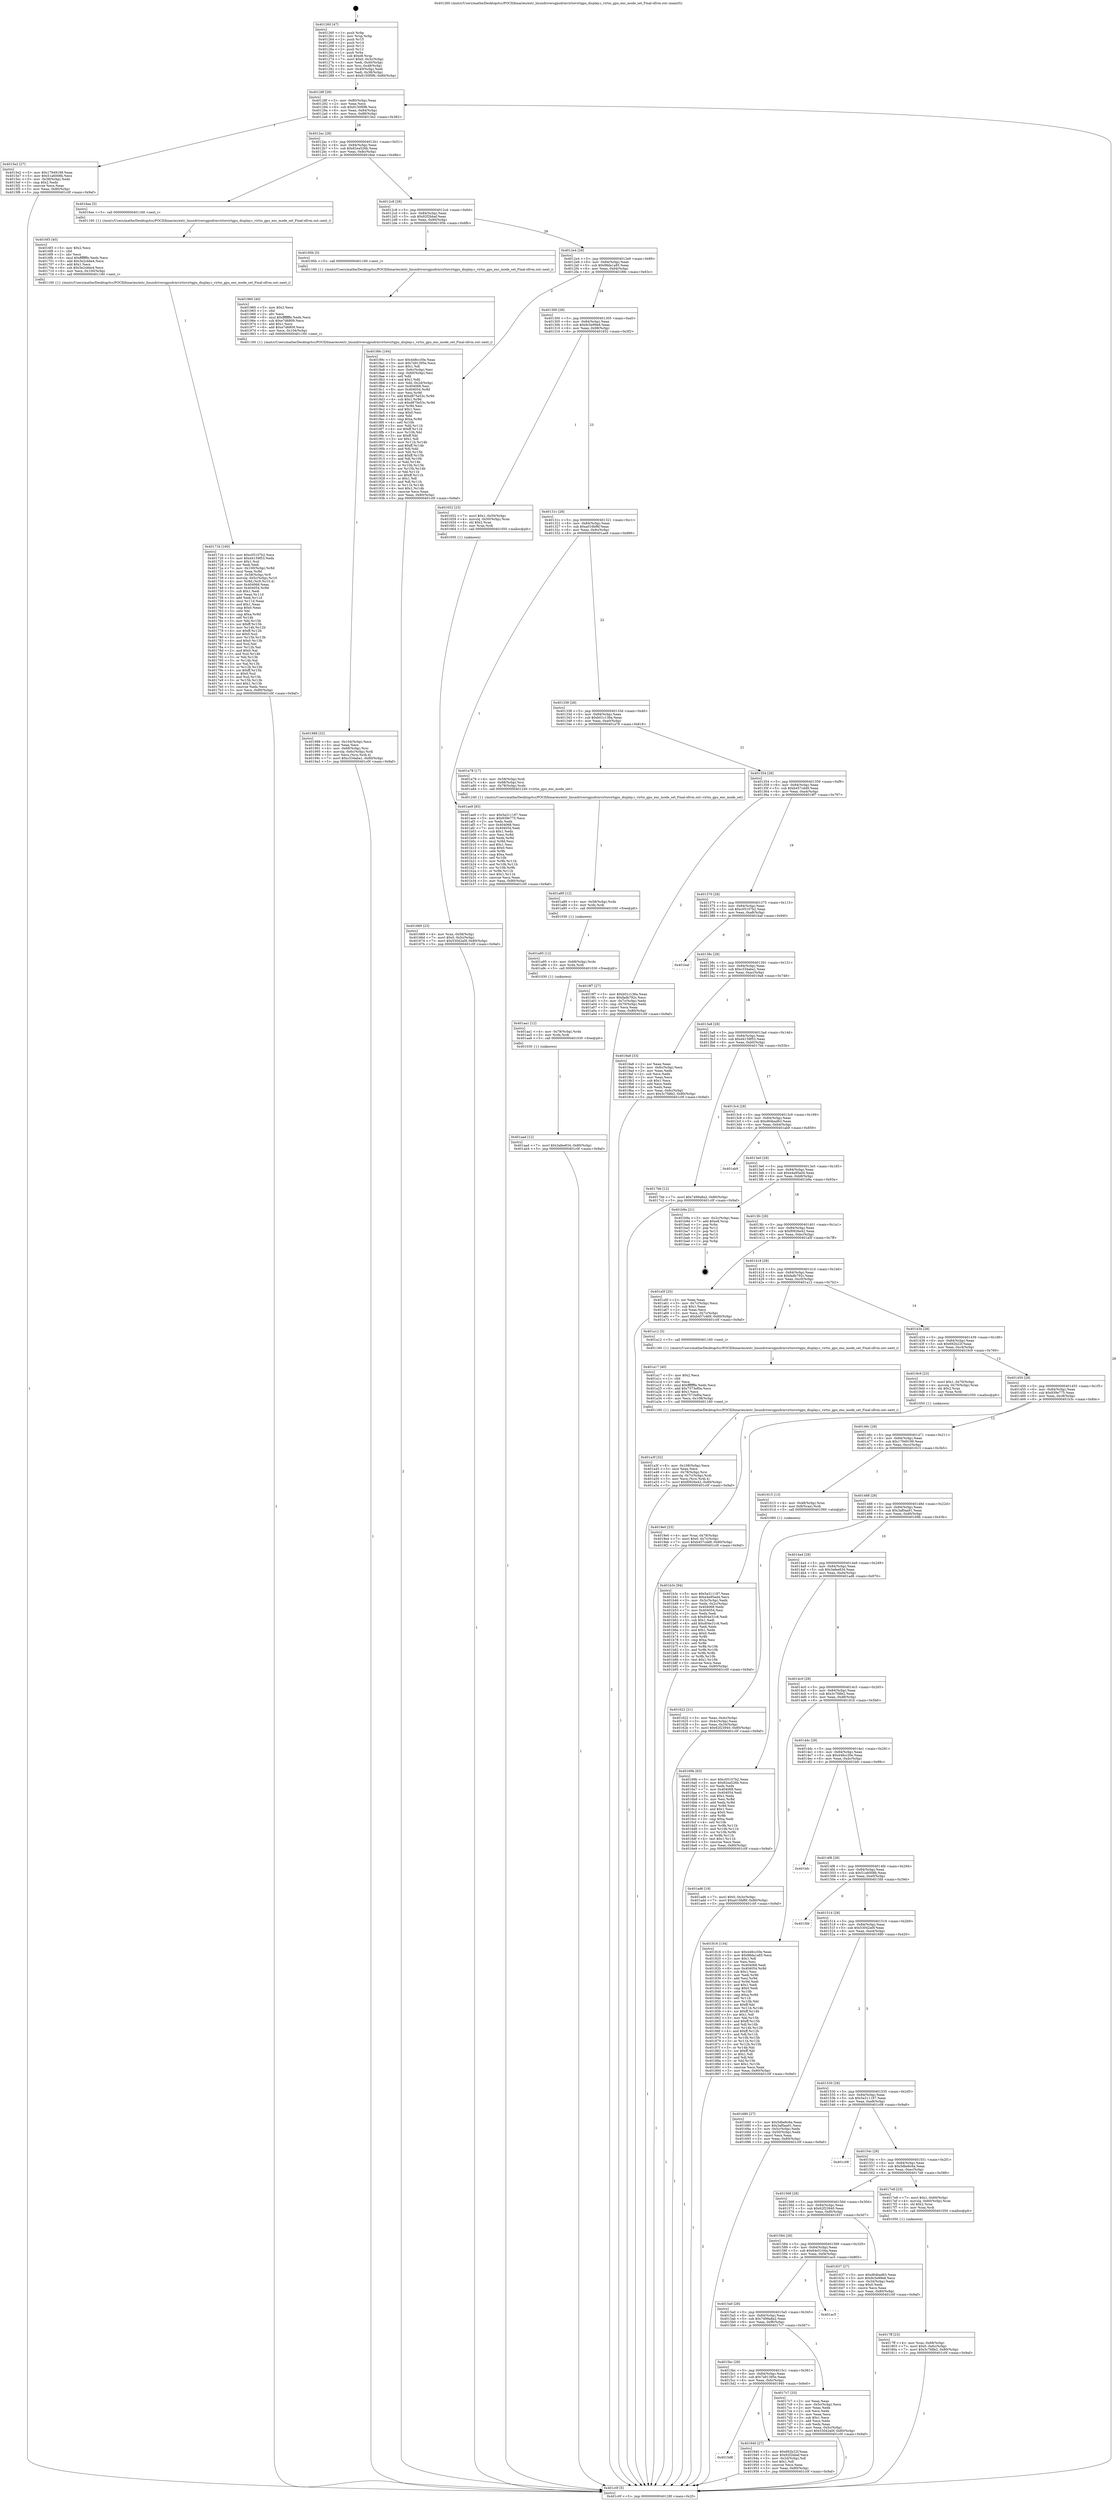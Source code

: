 digraph "0x401260" {
  label = "0x401260 (/mnt/c/Users/mathe/Desktop/tcc/POCII/binaries/extr_linuxdriversgpudrmvirtiovirtgpu_display.c_virtio_gpu_enc_mode_set_Final-ollvm.out::main(0))"
  labelloc = "t"
  node[shape=record]

  Entry [label="",width=0.3,height=0.3,shape=circle,fillcolor=black,style=filled]
  "0x40128f" [label="{
     0x40128f [29]\l
     | [instrs]\l
     &nbsp;&nbsp;0x40128f \<+3\>: mov -0x80(%rbp),%eax\l
     &nbsp;&nbsp;0x401292 \<+2\>: mov %eax,%ecx\l
     &nbsp;&nbsp;0x401294 \<+6\>: sub $0x8150f0f6,%ecx\l
     &nbsp;&nbsp;0x40129a \<+6\>: mov %eax,-0x84(%rbp)\l
     &nbsp;&nbsp;0x4012a0 \<+6\>: mov %ecx,-0x88(%rbp)\l
     &nbsp;&nbsp;0x4012a6 \<+6\>: je 00000000004015e2 \<main+0x382\>\l
  }"]
  "0x4015e2" [label="{
     0x4015e2 [27]\l
     | [instrs]\l
     &nbsp;&nbsp;0x4015e2 \<+5\>: mov $0x17949199,%eax\l
     &nbsp;&nbsp;0x4015e7 \<+5\>: mov $0x51a6008b,%ecx\l
     &nbsp;&nbsp;0x4015ec \<+3\>: mov -0x38(%rbp),%edx\l
     &nbsp;&nbsp;0x4015ef \<+3\>: cmp $0x2,%edx\l
     &nbsp;&nbsp;0x4015f2 \<+3\>: cmovne %ecx,%eax\l
     &nbsp;&nbsp;0x4015f5 \<+3\>: mov %eax,-0x80(%rbp)\l
     &nbsp;&nbsp;0x4015f8 \<+5\>: jmp 0000000000401c0f \<main+0x9af\>\l
  }"]
  "0x4012ac" [label="{
     0x4012ac [28]\l
     | [instrs]\l
     &nbsp;&nbsp;0x4012ac \<+5\>: jmp 00000000004012b1 \<main+0x51\>\l
     &nbsp;&nbsp;0x4012b1 \<+6\>: mov -0x84(%rbp),%eax\l
     &nbsp;&nbsp;0x4012b7 \<+5\>: sub $0x82ea526b,%eax\l
     &nbsp;&nbsp;0x4012bc \<+6\>: mov %eax,-0x8c(%rbp)\l
     &nbsp;&nbsp;0x4012c2 \<+6\>: je 00000000004016ee \<main+0x48e\>\l
  }"]
  "0x401c0f" [label="{
     0x401c0f [5]\l
     | [instrs]\l
     &nbsp;&nbsp;0x401c0f \<+5\>: jmp 000000000040128f \<main+0x2f\>\l
  }"]
  "0x401260" [label="{
     0x401260 [47]\l
     | [instrs]\l
     &nbsp;&nbsp;0x401260 \<+1\>: push %rbp\l
     &nbsp;&nbsp;0x401261 \<+3\>: mov %rsp,%rbp\l
     &nbsp;&nbsp;0x401264 \<+2\>: push %r15\l
     &nbsp;&nbsp;0x401266 \<+2\>: push %r14\l
     &nbsp;&nbsp;0x401268 \<+2\>: push %r13\l
     &nbsp;&nbsp;0x40126a \<+2\>: push %r12\l
     &nbsp;&nbsp;0x40126c \<+1\>: push %rbx\l
     &nbsp;&nbsp;0x40126d \<+7\>: sub $0xe8,%rsp\l
     &nbsp;&nbsp;0x401274 \<+7\>: movl $0x0,-0x3c(%rbp)\l
     &nbsp;&nbsp;0x40127b \<+3\>: mov %edi,-0x40(%rbp)\l
     &nbsp;&nbsp;0x40127e \<+4\>: mov %rsi,-0x48(%rbp)\l
     &nbsp;&nbsp;0x401282 \<+3\>: mov -0x40(%rbp),%edi\l
     &nbsp;&nbsp;0x401285 \<+3\>: mov %edi,-0x38(%rbp)\l
     &nbsp;&nbsp;0x401288 \<+7\>: movl $0x8150f0f6,-0x80(%rbp)\l
  }"]
  Exit [label="",width=0.3,height=0.3,shape=circle,fillcolor=black,style=filled,peripheries=2]
  "0x4016ee" [label="{
     0x4016ee [5]\l
     | [instrs]\l
     &nbsp;&nbsp;0x4016ee \<+5\>: call 0000000000401160 \<next_i\>\l
     | [calls]\l
     &nbsp;&nbsp;0x401160 \{1\} (/mnt/c/Users/mathe/Desktop/tcc/POCII/binaries/extr_linuxdriversgpudrmvirtiovirtgpu_display.c_virtio_gpu_enc_mode_set_Final-ollvm.out::next_i)\l
  }"]
  "0x4012c8" [label="{
     0x4012c8 [28]\l
     | [instrs]\l
     &nbsp;&nbsp;0x4012c8 \<+5\>: jmp 00000000004012cd \<main+0x6d\>\l
     &nbsp;&nbsp;0x4012cd \<+6\>: mov -0x84(%rbp),%eax\l
     &nbsp;&nbsp;0x4012d3 \<+5\>: sub $0x92f2bbaf,%eax\l
     &nbsp;&nbsp;0x4012d8 \<+6\>: mov %eax,-0x90(%rbp)\l
     &nbsp;&nbsp;0x4012de \<+6\>: je 000000000040195b \<main+0x6fb\>\l
  }"]
  "0x401aad" [label="{
     0x401aad [12]\l
     | [instrs]\l
     &nbsp;&nbsp;0x401aad \<+7\>: movl $0x3afee834,-0x80(%rbp)\l
     &nbsp;&nbsp;0x401ab4 \<+5\>: jmp 0000000000401c0f \<main+0x9af\>\l
  }"]
  "0x40195b" [label="{
     0x40195b [5]\l
     | [instrs]\l
     &nbsp;&nbsp;0x40195b \<+5\>: call 0000000000401160 \<next_i\>\l
     | [calls]\l
     &nbsp;&nbsp;0x401160 \{1\} (/mnt/c/Users/mathe/Desktop/tcc/POCII/binaries/extr_linuxdriversgpudrmvirtiovirtgpu_display.c_virtio_gpu_enc_mode_set_Final-ollvm.out::next_i)\l
  }"]
  "0x4012e4" [label="{
     0x4012e4 [28]\l
     | [instrs]\l
     &nbsp;&nbsp;0x4012e4 \<+5\>: jmp 00000000004012e9 \<main+0x89\>\l
     &nbsp;&nbsp;0x4012e9 \<+6\>: mov -0x84(%rbp),%eax\l
     &nbsp;&nbsp;0x4012ef \<+5\>: sub $0x98da1a85,%eax\l
     &nbsp;&nbsp;0x4012f4 \<+6\>: mov %eax,-0x94(%rbp)\l
     &nbsp;&nbsp;0x4012fa \<+6\>: je 000000000040189c \<main+0x63c\>\l
  }"]
  "0x401aa1" [label="{
     0x401aa1 [12]\l
     | [instrs]\l
     &nbsp;&nbsp;0x401aa1 \<+4\>: mov -0x78(%rbp),%rdx\l
     &nbsp;&nbsp;0x401aa5 \<+3\>: mov %rdx,%rdi\l
     &nbsp;&nbsp;0x401aa8 \<+5\>: call 0000000000401030 \<free@plt\>\l
     | [calls]\l
     &nbsp;&nbsp;0x401030 \{1\} (unknown)\l
  }"]
  "0x40189c" [label="{
     0x40189c [164]\l
     | [instrs]\l
     &nbsp;&nbsp;0x40189c \<+5\>: mov $0x448cc30e,%eax\l
     &nbsp;&nbsp;0x4018a1 \<+5\>: mov $0x7a91395e,%ecx\l
     &nbsp;&nbsp;0x4018a6 \<+2\>: mov $0x1,%dl\l
     &nbsp;&nbsp;0x4018a8 \<+3\>: mov -0x6c(%rbp),%esi\l
     &nbsp;&nbsp;0x4018ab \<+3\>: cmp -0x60(%rbp),%esi\l
     &nbsp;&nbsp;0x4018ae \<+4\>: setl %dil\l
     &nbsp;&nbsp;0x4018b2 \<+4\>: and $0x1,%dil\l
     &nbsp;&nbsp;0x4018b6 \<+4\>: mov %dil,-0x2d(%rbp)\l
     &nbsp;&nbsp;0x4018ba \<+7\>: mov 0x404068,%esi\l
     &nbsp;&nbsp;0x4018c1 \<+8\>: mov 0x404054,%r8d\l
     &nbsp;&nbsp;0x4018c9 \<+3\>: mov %esi,%r9d\l
     &nbsp;&nbsp;0x4018cc \<+7\>: add $0xd875e53c,%r9d\l
     &nbsp;&nbsp;0x4018d3 \<+4\>: sub $0x1,%r9d\l
     &nbsp;&nbsp;0x4018d7 \<+7\>: sub $0xd875e53c,%r9d\l
     &nbsp;&nbsp;0x4018de \<+4\>: imul %r9d,%esi\l
     &nbsp;&nbsp;0x4018e2 \<+3\>: and $0x1,%esi\l
     &nbsp;&nbsp;0x4018e5 \<+3\>: cmp $0x0,%esi\l
     &nbsp;&nbsp;0x4018e8 \<+4\>: sete %dil\l
     &nbsp;&nbsp;0x4018ec \<+4\>: cmp $0xa,%r8d\l
     &nbsp;&nbsp;0x4018f0 \<+4\>: setl %r10b\l
     &nbsp;&nbsp;0x4018f4 \<+3\>: mov %dil,%r11b\l
     &nbsp;&nbsp;0x4018f7 \<+4\>: xor $0xff,%r11b\l
     &nbsp;&nbsp;0x4018fb \<+3\>: mov %r10b,%bl\l
     &nbsp;&nbsp;0x4018fe \<+3\>: xor $0xff,%bl\l
     &nbsp;&nbsp;0x401901 \<+3\>: xor $0x1,%dl\l
     &nbsp;&nbsp;0x401904 \<+3\>: mov %r11b,%r14b\l
     &nbsp;&nbsp;0x401907 \<+4\>: and $0xff,%r14b\l
     &nbsp;&nbsp;0x40190b \<+3\>: and %dl,%dil\l
     &nbsp;&nbsp;0x40190e \<+3\>: mov %bl,%r15b\l
     &nbsp;&nbsp;0x401911 \<+4\>: and $0xff,%r15b\l
     &nbsp;&nbsp;0x401915 \<+3\>: and %dl,%r10b\l
     &nbsp;&nbsp;0x401918 \<+3\>: or %dil,%r14b\l
     &nbsp;&nbsp;0x40191b \<+3\>: or %r10b,%r15b\l
     &nbsp;&nbsp;0x40191e \<+3\>: xor %r15b,%r14b\l
     &nbsp;&nbsp;0x401921 \<+3\>: or %bl,%r11b\l
     &nbsp;&nbsp;0x401924 \<+4\>: xor $0xff,%r11b\l
     &nbsp;&nbsp;0x401928 \<+3\>: or $0x1,%dl\l
     &nbsp;&nbsp;0x40192b \<+3\>: and %dl,%r11b\l
     &nbsp;&nbsp;0x40192e \<+3\>: or %r11b,%r14b\l
     &nbsp;&nbsp;0x401931 \<+4\>: test $0x1,%r14b\l
     &nbsp;&nbsp;0x401935 \<+3\>: cmovne %ecx,%eax\l
     &nbsp;&nbsp;0x401938 \<+3\>: mov %eax,-0x80(%rbp)\l
     &nbsp;&nbsp;0x40193b \<+5\>: jmp 0000000000401c0f \<main+0x9af\>\l
  }"]
  "0x401300" [label="{
     0x401300 [28]\l
     | [instrs]\l
     &nbsp;&nbsp;0x401300 \<+5\>: jmp 0000000000401305 \<main+0xa5\>\l
     &nbsp;&nbsp;0x401305 \<+6\>: mov -0x84(%rbp),%eax\l
     &nbsp;&nbsp;0x40130b \<+5\>: sub $0x9c5e99e8,%eax\l
     &nbsp;&nbsp;0x401310 \<+6\>: mov %eax,-0x98(%rbp)\l
     &nbsp;&nbsp;0x401316 \<+6\>: je 0000000000401652 \<main+0x3f2\>\l
  }"]
  "0x401a95" [label="{
     0x401a95 [12]\l
     | [instrs]\l
     &nbsp;&nbsp;0x401a95 \<+4\>: mov -0x68(%rbp),%rdx\l
     &nbsp;&nbsp;0x401a99 \<+3\>: mov %rdx,%rdi\l
     &nbsp;&nbsp;0x401a9c \<+5\>: call 0000000000401030 \<free@plt\>\l
     | [calls]\l
     &nbsp;&nbsp;0x401030 \{1\} (unknown)\l
  }"]
  "0x401652" [label="{
     0x401652 [23]\l
     | [instrs]\l
     &nbsp;&nbsp;0x401652 \<+7\>: movl $0x1,-0x50(%rbp)\l
     &nbsp;&nbsp;0x401659 \<+4\>: movslq -0x50(%rbp),%rax\l
     &nbsp;&nbsp;0x40165d \<+4\>: shl $0x2,%rax\l
     &nbsp;&nbsp;0x401661 \<+3\>: mov %rax,%rdi\l
     &nbsp;&nbsp;0x401664 \<+5\>: call 0000000000401050 \<malloc@plt\>\l
     | [calls]\l
     &nbsp;&nbsp;0x401050 \{1\} (unknown)\l
  }"]
  "0x40131c" [label="{
     0x40131c [28]\l
     | [instrs]\l
     &nbsp;&nbsp;0x40131c \<+5\>: jmp 0000000000401321 \<main+0xc1\>\l
     &nbsp;&nbsp;0x401321 \<+6\>: mov -0x84(%rbp),%eax\l
     &nbsp;&nbsp;0x401327 \<+5\>: sub $0xa016bf6f,%eax\l
     &nbsp;&nbsp;0x40132c \<+6\>: mov %eax,-0x9c(%rbp)\l
     &nbsp;&nbsp;0x401332 \<+6\>: je 0000000000401ae9 \<main+0x889\>\l
  }"]
  "0x401a89" [label="{
     0x401a89 [12]\l
     | [instrs]\l
     &nbsp;&nbsp;0x401a89 \<+4\>: mov -0x58(%rbp),%rdx\l
     &nbsp;&nbsp;0x401a8d \<+3\>: mov %rdx,%rdi\l
     &nbsp;&nbsp;0x401a90 \<+5\>: call 0000000000401030 \<free@plt\>\l
     | [calls]\l
     &nbsp;&nbsp;0x401030 \{1\} (unknown)\l
  }"]
  "0x401ae9" [label="{
     0x401ae9 [83]\l
     | [instrs]\l
     &nbsp;&nbsp;0x401ae9 \<+5\>: mov $0x5a311187,%eax\l
     &nbsp;&nbsp;0x401aee \<+5\>: mov $0x939e775,%ecx\l
     &nbsp;&nbsp;0x401af3 \<+2\>: xor %edx,%edx\l
     &nbsp;&nbsp;0x401af5 \<+7\>: mov 0x404068,%esi\l
     &nbsp;&nbsp;0x401afc \<+7\>: mov 0x404054,%edi\l
     &nbsp;&nbsp;0x401b03 \<+3\>: sub $0x1,%edx\l
     &nbsp;&nbsp;0x401b06 \<+3\>: mov %esi,%r8d\l
     &nbsp;&nbsp;0x401b09 \<+3\>: add %edx,%r8d\l
     &nbsp;&nbsp;0x401b0c \<+4\>: imul %r8d,%esi\l
     &nbsp;&nbsp;0x401b10 \<+3\>: and $0x1,%esi\l
     &nbsp;&nbsp;0x401b13 \<+3\>: cmp $0x0,%esi\l
     &nbsp;&nbsp;0x401b16 \<+4\>: sete %r9b\l
     &nbsp;&nbsp;0x401b1a \<+3\>: cmp $0xa,%edi\l
     &nbsp;&nbsp;0x401b1d \<+4\>: setl %r10b\l
     &nbsp;&nbsp;0x401b21 \<+3\>: mov %r9b,%r11b\l
     &nbsp;&nbsp;0x401b24 \<+3\>: and %r10b,%r11b\l
     &nbsp;&nbsp;0x401b27 \<+3\>: xor %r10b,%r9b\l
     &nbsp;&nbsp;0x401b2a \<+3\>: or %r9b,%r11b\l
     &nbsp;&nbsp;0x401b2d \<+4\>: test $0x1,%r11b\l
     &nbsp;&nbsp;0x401b31 \<+3\>: cmovne %ecx,%eax\l
     &nbsp;&nbsp;0x401b34 \<+3\>: mov %eax,-0x80(%rbp)\l
     &nbsp;&nbsp;0x401b37 \<+5\>: jmp 0000000000401c0f \<main+0x9af\>\l
  }"]
  "0x401338" [label="{
     0x401338 [28]\l
     | [instrs]\l
     &nbsp;&nbsp;0x401338 \<+5\>: jmp 000000000040133d \<main+0xdd\>\l
     &nbsp;&nbsp;0x40133d \<+6\>: mov -0x84(%rbp),%eax\l
     &nbsp;&nbsp;0x401343 \<+5\>: sub $0xb01c136a,%eax\l
     &nbsp;&nbsp;0x401348 \<+6\>: mov %eax,-0xa0(%rbp)\l
     &nbsp;&nbsp;0x40134e \<+6\>: je 0000000000401a78 \<main+0x818\>\l
  }"]
  "0x401a3f" [label="{
     0x401a3f [32]\l
     | [instrs]\l
     &nbsp;&nbsp;0x401a3f \<+6\>: mov -0x108(%rbp),%ecx\l
     &nbsp;&nbsp;0x401a45 \<+3\>: imul %eax,%ecx\l
     &nbsp;&nbsp;0x401a48 \<+4\>: mov -0x78(%rbp),%rsi\l
     &nbsp;&nbsp;0x401a4c \<+4\>: movslq -0x7c(%rbp),%rdi\l
     &nbsp;&nbsp;0x401a50 \<+3\>: mov %ecx,(%rsi,%rdi,4)\l
     &nbsp;&nbsp;0x401a53 \<+7\>: movl $0xf0926e42,-0x80(%rbp)\l
     &nbsp;&nbsp;0x401a5a \<+5\>: jmp 0000000000401c0f \<main+0x9af\>\l
  }"]
  "0x401a78" [label="{
     0x401a78 [17]\l
     | [instrs]\l
     &nbsp;&nbsp;0x401a78 \<+4\>: mov -0x58(%rbp),%rdi\l
     &nbsp;&nbsp;0x401a7c \<+4\>: mov -0x68(%rbp),%rsi\l
     &nbsp;&nbsp;0x401a80 \<+4\>: mov -0x78(%rbp),%rdx\l
     &nbsp;&nbsp;0x401a84 \<+5\>: call 0000000000401240 \<virtio_gpu_enc_mode_set\>\l
     | [calls]\l
     &nbsp;&nbsp;0x401240 \{1\} (/mnt/c/Users/mathe/Desktop/tcc/POCII/binaries/extr_linuxdriversgpudrmvirtiovirtgpu_display.c_virtio_gpu_enc_mode_set_Final-ollvm.out::virtio_gpu_enc_mode_set)\l
  }"]
  "0x401354" [label="{
     0x401354 [28]\l
     | [instrs]\l
     &nbsp;&nbsp;0x401354 \<+5\>: jmp 0000000000401359 \<main+0xf9\>\l
     &nbsp;&nbsp;0x401359 \<+6\>: mov -0x84(%rbp),%eax\l
     &nbsp;&nbsp;0x40135f \<+5\>: sub $0xb457cdd9,%eax\l
     &nbsp;&nbsp;0x401364 \<+6\>: mov %eax,-0xa4(%rbp)\l
     &nbsp;&nbsp;0x40136a \<+6\>: je 00000000004019f7 \<main+0x797\>\l
  }"]
  "0x401a17" [label="{
     0x401a17 [40]\l
     | [instrs]\l
     &nbsp;&nbsp;0x401a17 \<+5\>: mov $0x2,%ecx\l
     &nbsp;&nbsp;0x401a1c \<+1\>: cltd\l
     &nbsp;&nbsp;0x401a1d \<+2\>: idiv %ecx\l
     &nbsp;&nbsp;0x401a1f \<+6\>: imul $0xfffffffe,%edx,%ecx\l
     &nbsp;&nbsp;0x401a25 \<+6\>: add $0x7573ef0a,%ecx\l
     &nbsp;&nbsp;0x401a2b \<+3\>: add $0x1,%ecx\l
     &nbsp;&nbsp;0x401a2e \<+6\>: sub $0x7573ef0a,%ecx\l
     &nbsp;&nbsp;0x401a34 \<+6\>: mov %ecx,-0x108(%rbp)\l
     &nbsp;&nbsp;0x401a3a \<+5\>: call 0000000000401160 \<next_i\>\l
     | [calls]\l
     &nbsp;&nbsp;0x401160 \{1\} (/mnt/c/Users/mathe/Desktop/tcc/POCII/binaries/extr_linuxdriversgpudrmvirtiovirtgpu_display.c_virtio_gpu_enc_mode_set_Final-ollvm.out::next_i)\l
  }"]
  "0x4019f7" [label="{
     0x4019f7 [27]\l
     | [instrs]\l
     &nbsp;&nbsp;0x4019f7 \<+5\>: mov $0xb01c136a,%eax\l
     &nbsp;&nbsp;0x4019fc \<+5\>: mov $0xfadb792c,%ecx\l
     &nbsp;&nbsp;0x401a01 \<+3\>: mov -0x7c(%rbp),%edx\l
     &nbsp;&nbsp;0x401a04 \<+3\>: cmp -0x70(%rbp),%edx\l
     &nbsp;&nbsp;0x401a07 \<+3\>: cmovl %ecx,%eax\l
     &nbsp;&nbsp;0x401a0a \<+3\>: mov %eax,-0x80(%rbp)\l
     &nbsp;&nbsp;0x401a0d \<+5\>: jmp 0000000000401c0f \<main+0x9af\>\l
  }"]
  "0x401370" [label="{
     0x401370 [28]\l
     | [instrs]\l
     &nbsp;&nbsp;0x401370 \<+5\>: jmp 0000000000401375 \<main+0x115\>\l
     &nbsp;&nbsp;0x401375 \<+6\>: mov -0x84(%rbp),%eax\l
     &nbsp;&nbsp;0x40137b \<+5\>: sub $0xc05107b2,%eax\l
     &nbsp;&nbsp;0x401380 \<+6\>: mov %eax,-0xa8(%rbp)\l
     &nbsp;&nbsp;0x401386 \<+6\>: je 0000000000401baf \<main+0x94f\>\l
  }"]
  "0x4019e0" [label="{
     0x4019e0 [23]\l
     | [instrs]\l
     &nbsp;&nbsp;0x4019e0 \<+4\>: mov %rax,-0x78(%rbp)\l
     &nbsp;&nbsp;0x4019e4 \<+7\>: movl $0x0,-0x7c(%rbp)\l
     &nbsp;&nbsp;0x4019eb \<+7\>: movl $0xb457cdd9,-0x80(%rbp)\l
     &nbsp;&nbsp;0x4019f2 \<+5\>: jmp 0000000000401c0f \<main+0x9af\>\l
  }"]
  "0x401baf" [label="{
     0x401baf\l
  }", style=dashed]
  "0x40138c" [label="{
     0x40138c [28]\l
     | [instrs]\l
     &nbsp;&nbsp;0x40138c \<+5\>: jmp 0000000000401391 \<main+0x131\>\l
     &nbsp;&nbsp;0x401391 \<+6\>: mov -0x84(%rbp),%eax\l
     &nbsp;&nbsp;0x401397 \<+5\>: sub $0xc334aba1,%eax\l
     &nbsp;&nbsp;0x40139c \<+6\>: mov %eax,-0xac(%rbp)\l
     &nbsp;&nbsp;0x4013a2 \<+6\>: je 00000000004019a8 \<main+0x748\>\l
  }"]
  "0x401988" [label="{
     0x401988 [32]\l
     | [instrs]\l
     &nbsp;&nbsp;0x401988 \<+6\>: mov -0x104(%rbp),%ecx\l
     &nbsp;&nbsp;0x40198e \<+3\>: imul %eax,%ecx\l
     &nbsp;&nbsp;0x401991 \<+4\>: mov -0x68(%rbp),%rsi\l
     &nbsp;&nbsp;0x401995 \<+4\>: movslq -0x6c(%rbp),%rdi\l
     &nbsp;&nbsp;0x401999 \<+3\>: mov %ecx,(%rsi,%rdi,4)\l
     &nbsp;&nbsp;0x40199c \<+7\>: movl $0xc334aba1,-0x80(%rbp)\l
     &nbsp;&nbsp;0x4019a3 \<+5\>: jmp 0000000000401c0f \<main+0x9af\>\l
  }"]
  "0x4019a8" [label="{
     0x4019a8 [33]\l
     | [instrs]\l
     &nbsp;&nbsp;0x4019a8 \<+2\>: xor %eax,%eax\l
     &nbsp;&nbsp;0x4019aa \<+3\>: mov -0x6c(%rbp),%ecx\l
     &nbsp;&nbsp;0x4019ad \<+2\>: mov %eax,%edx\l
     &nbsp;&nbsp;0x4019af \<+2\>: sub %ecx,%edx\l
     &nbsp;&nbsp;0x4019b1 \<+2\>: mov %eax,%ecx\l
     &nbsp;&nbsp;0x4019b3 \<+3\>: sub $0x1,%ecx\l
     &nbsp;&nbsp;0x4019b6 \<+2\>: add %ecx,%edx\l
     &nbsp;&nbsp;0x4019b8 \<+2\>: sub %edx,%eax\l
     &nbsp;&nbsp;0x4019ba \<+3\>: mov %eax,-0x6c(%rbp)\l
     &nbsp;&nbsp;0x4019bd \<+7\>: movl $0x3c7fdfe2,-0x80(%rbp)\l
     &nbsp;&nbsp;0x4019c4 \<+5\>: jmp 0000000000401c0f \<main+0x9af\>\l
  }"]
  "0x4013a8" [label="{
     0x4013a8 [28]\l
     | [instrs]\l
     &nbsp;&nbsp;0x4013a8 \<+5\>: jmp 00000000004013ad \<main+0x14d\>\l
     &nbsp;&nbsp;0x4013ad \<+6\>: mov -0x84(%rbp),%eax\l
     &nbsp;&nbsp;0x4013b3 \<+5\>: sub $0xd4159f53,%eax\l
     &nbsp;&nbsp;0x4013b8 \<+6\>: mov %eax,-0xb0(%rbp)\l
     &nbsp;&nbsp;0x4013be \<+6\>: je 00000000004017bb \<main+0x55b\>\l
  }"]
  "0x401960" [label="{
     0x401960 [40]\l
     | [instrs]\l
     &nbsp;&nbsp;0x401960 \<+5\>: mov $0x2,%ecx\l
     &nbsp;&nbsp;0x401965 \<+1\>: cltd\l
     &nbsp;&nbsp;0x401966 \<+2\>: idiv %ecx\l
     &nbsp;&nbsp;0x401968 \<+6\>: imul $0xfffffffe,%edx,%ecx\l
     &nbsp;&nbsp;0x40196e \<+6\>: sub $0xe7d6809,%ecx\l
     &nbsp;&nbsp;0x401974 \<+3\>: add $0x1,%ecx\l
     &nbsp;&nbsp;0x401977 \<+6\>: add $0xe7d6809,%ecx\l
     &nbsp;&nbsp;0x40197d \<+6\>: mov %ecx,-0x104(%rbp)\l
     &nbsp;&nbsp;0x401983 \<+5\>: call 0000000000401160 \<next_i\>\l
     | [calls]\l
     &nbsp;&nbsp;0x401160 \{1\} (/mnt/c/Users/mathe/Desktop/tcc/POCII/binaries/extr_linuxdriversgpudrmvirtiovirtgpu_display.c_virtio_gpu_enc_mode_set_Final-ollvm.out::next_i)\l
  }"]
  "0x4017bb" [label="{
     0x4017bb [12]\l
     | [instrs]\l
     &nbsp;&nbsp;0x4017bb \<+7\>: movl $0x7499a8a2,-0x80(%rbp)\l
     &nbsp;&nbsp;0x4017c2 \<+5\>: jmp 0000000000401c0f \<main+0x9af\>\l
  }"]
  "0x4013c4" [label="{
     0x4013c4 [28]\l
     | [instrs]\l
     &nbsp;&nbsp;0x4013c4 \<+5\>: jmp 00000000004013c9 \<main+0x169\>\l
     &nbsp;&nbsp;0x4013c9 \<+6\>: mov -0x84(%rbp),%eax\l
     &nbsp;&nbsp;0x4013cf \<+5\>: sub $0xd64bad63,%eax\l
     &nbsp;&nbsp;0x4013d4 \<+6\>: mov %eax,-0xb4(%rbp)\l
     &nbsp;&nbsp;0x4013da \<+6\>: je 0000000000401ab9 \<main+0x859\>\l
  }"]
  "0x4015d8" [label="{
     0x4015d8\l
  }", style=dashed]
  "0x401ab9" [label="{
     0x401ab9\l
  }", style=dashed]
  "0x4013e0" [label="{
     0x4013e0 [28]\l
     | [instrs]\l
     &nbsp;&nbsp;0x4013e0 \<+5\>: jmp 00000000004013e5 \<main+0x185\>\l
     &nbsp;&nbsp;0x4013e5 \<+6\>: mov -0x84(%rbp),%eax\l
     &nbsp;&nbsp;0x4013eb \<+5\>: sub $0xe4a95ad4,%eax\l
     &nbsp;&nbsp;0x4013f0 \<+6\>: mov %eax,-0xb8(%rbp)\l
     &nbsp;&nbsp;0x4013f6 \<+6\>: je 0000000000401b9a \<main+0x93a\>\l
  }"]
  "0x401940" [label="{
     0x401940 [27]\l
     | [instrs]\l
     &nbsp;&nbsp;0x401940 \<+5\>: mov $0x692b22f,%eax\l
     &nbsp;&nbsp;0x401945 \<+5\>: mov $0x92f2bbaf,%ecx\l
     &nbsp;&nbsp;0x40194a \<+3\>: mov -0x2d(%rbp),%dl\l
     &nbsp;&nbsp;0x40194d \<+3\>: test $0x1,%dl\l
     &nbsp;&nbsp;0x401950 \<+3\>: cmovne %ecx,%eax\l
     &nbsp;&nbsp;0x401953 \<+3\>: mov %eax,-0x80(%rbp)\l
     &nbsp;&nbsp;0x401956 \<+5\>: jmp 0000000000401c0f \<main+0x9af\>\l
  }"]
  "0x401b9a" [label="{
     0x401b9a [21]\l
     | [instrs]\l
     &nbsp;&nbsp;0x401b9a \<+3\>: mov -0x2c(%rbp),%eax\l
     &nbsp;&nbsp;0x401b9d \<+7\>: add $0xe8,%rsp\l
     &nbsp;&nbsp;0x401ba4 \<+1\>: pop %rbx\l
     &nbsp;&nbsp;0x401ba5 \<+2\>: pop %r12\l
     &nbsp;&nbsp;0x401ba7 \<+2\>: pop %r13\l
     &nbsp;&nbsp;0x401ba9 \<+2\>: pop %r14\l
     &nbsp;&nbsp;0x401bab \<+2\>: pop %r15\l
     &nbsp;&nbsp;0x401bad \<+1\>: pop %rbp\l
     &nbsp;&nbsp;0x401bae \<+1\>: ret\l
  }"]
  "0x4013fc" [label="{
     0x4013fc [28]\l
     | [instrs]\l
     &nbsp;&nbsp;0x4013fc \<+5\>: jmp 0000000000401401 \<main+0x1a1\>\l
     &nbsp;&nbsp;0x401401 \<+6\>: mov -0x84(%rbp),%eax\l
     &nbsp;&nbsp;0x401407 \<+5\>: sub $0xf0926e42,%eax\l
     &nbsp;&nbsp;0x40140c \<+6\>: mov %eax,-0xbc(%rbp)\l
     &nbsp;&nbsp;0x401412 \<+6\>: je 0000000000401a5f \<main+0x7ff\>\l
  }"]
  "0x4017ff" [label="{
     0x4017ff [23]\l
     | [instrs]\l
     &nbsp;&nbsp;0x4017ff \<+4\>: mov %rax,-0x68(%rbp)\l
     &nbsp;&nbsp;0x401803 \<+7\>: movl $0x0,-0x6c(%rbp)\l
     &nbsp;&nbsp;0x40180a \<+7\>: movl $0x3c7fdfe2,-0x80(%rbp)\l
     &nbsp;&nbsp;0x401811 \<+5\>: jmp 0000000000401c0f \<main+0x9af\>\l
  }"]
  "0x401a5f" [label="{
     0x401a5f [25]\l
     | [instrs]\l
     &nbsp;&nbsp;0x401a5f \<+2\>: xor %eax,%eax\l
     &nbsp;&nbsp;0x401a61 \<+3\>: mov -0x7c(%rbp),%ecx\l
     &nbsp;&nbsp;0x401a64 \<+3\>: sub $0x1,%eax\l
     &nbsp;&nbsp;0x401a67 \<+2\>: sub %eax,%ecx\l
     &nbsp;&nbsp;0x401a69 \<+3\>: mov %ecx,-0x7c(%rbp)\l
     &nbsp;&nbsp;0x401a6c \<+7\>: movl $0xb457cdd9,-0x80(%rbp)\l
     &nbsp;&nbsp;0x401a73 \<+5\>: jmp 0000000000401c0f \<main+0x9af\>\l
  }"]
  "0x401418" [label="{
     0x401418 [28]\l
     | [instrs]\l
     &nbsp;&nbsp;0x401418 \<+5\>: jmp 000000000040141d \<main+0x1bd\>\l
     &nbsp;&nbsp;0x40141d \<+6\>: mov -0x84(%rbp),%eax\l
     &nbsp;&nbsp;0x401423 \<+5\>: sub $0xfadb792c,%eax\l
     &nbsp;&nbsp;0x401428 \<+6\>: mov %eax,-0xc0(%rbp)\l
     &nbsp;&nbsp;0x40142e \<+6\>: je 0000000000401a12 \<main+0x7b2\>\l
  }"]
  "0x4015bc" [label="{
     0x4015bc [28]\l
     | [instrs]\l
     &nbsp;&nbsp;0x4015bc \<+5\>: jmp 00000000004015c1 \<main+0x361\>\l
     &nbsp;&nbsp;0x4015c1 \<+6\>: mov -0x84(%rbp),%eax\l
     &nbsp;&nbsp;0x4015c7 \<+5\>: sub $0x7a91395e,%eax\l
     &nbsp;&nbsp;0x4015cc \<+6\>: mov %eax,-0xfc(%rbp)\l
     &nbsp;&nbsp;0x4015d2 \<+6\>: je 0000000000401940 \<main+0x6e0\>\l
  }"]
  "0x401a12" [label="{
     0x401a12 [5]\l
     | [instrs]\l
     &nbsp;&nbsp;0x401a12 \<+5\>: call 0000000000401160 \<next_i\>\l
     | [calls]\l
     &nbsp;&nbsp;0x401160 \{1\} (/mnt/c/Users/mathe/Desktop/tcc/POCII/binaries/extr_linuxdriversgpudrmvirtiovirtgpu_display.c_virtio_gpu_enc_mode_set_Final-ollvm.out::next_i)\l
  }"]
  "0x401434" [label="{
     0x401434 [28]\l
     | [instrs]\l
     &nbsp;&nbsp;0x401434 \<+5\>: jmp 0000000000401439 \<main+0x1d9\>\l
     &nbsp;&nbsp;0x401439 \<+6\>: mov -0x84(%rbp),%eax\l
     &nbsp;&nbsp;0x40143f \<+5\>: sub $0x692b22f,%eax\l
     &nbsp;&nbsp;0x401444 \<+6\>: mov %eax,-0xc4(%rbp)\l
     &nbsp;&nbsp;0x40144a \<+6\>: je 00000000004019c9 \<main+0x769\>\l
  }"]
  "0x4017c7" [label="{
     0x4017c7 [33]\l
     | [instrs]\l
     &nbsp;&nbsp;0x4017c7 \<+2\>: xor %eax,%eax\l
     &nbsp;&nbsp;0x4017c9 \<+3\>: mov -0x5c(%rbp),%ecx\l
     &nbsp;&nbsp;0x4017cc \<+2\>: mov %eax,%edx\l
     &nbsp;&nbsp;0x4017ce \<+2\>: sub %ecx,%edx\l
     &nbsp;&nbsp;0x4017d0 \<+2\>: mov %eax,%ecx\l
     &nbsp;&nbsp;0x4017d2 \<+3\>: sub $0x1,%ecx\l
     &nbsp;&nbsp;0x4017d5 \<+2\>: add %ecx,%edx\l
     &nbsp;&nbsp;0x4017d7 \<+2\>: sub %edx,%eax\l
     &nbsp;&nbsp;0x4017d9 \<+3\>: mov %eax,-0x5c(%rbp)\l
     &nbsp;&nbsp;0x4017dc \<+7\>: movl $0x53042a0f,-0x80(%rbp)\l
     &nbsp;&nbsp;0x4017e3 \<+5\>: jmp 0000000000401c0f \<main+0x9af\>\l
  }"]
  "0x4019c9" [label="{
     0x4019c9 [23]\l
     | [instrs]\l
     &nbsp;&nbsp;0x4019c9 \<+7\>: movl $0x1,-0x70(%rbp)\l
     &nbsp;&nbsp;0x4019d0 \<+4\>: movslq -0x70(%rbp),%rax\l
     &nbsp;&nbsp;0x4019d4 \<+4\>: shl $0x2,%rax\l
     &nbsp;&nbsp;0x4019d8 \<+3\>: mov %rax,%rdi\l
     &nbsp;&nbsp;0x4019db \<+5\>: call 0000000000401050 \<malloc@plt\>\l
     | [calls]\l
     &nbsp;&nbsp;0x401050 \{1\} (unknown)\l
  }"]
  "0x401450" [label="{
     0x401450 [28]\l
     | [instrs]\l
     &nbsp;&nbsp;0x401450 \<+5\>: jmp 0000000000401455 \<main+0x1f5\>\l
     &nbsp;&nbsp;0x401455 \<+6\>: mov -0x84(%rbp),%eax\l
     &nbsp;&nbsp;0x40145b \<+5\>: sub $0x939e775,%eax\l
     &nbsp;&nbsp;0x401460 \<+6\>: mov %eax,-0xc8(%rbp)\l
     &nbsp;&nbsp;0x401466 \<+6\>: je 0000000000401b3c \<main+0x8dc\>\l
  }"]
  "0x4015a0" [label="{
     0x4015a0 [28]\l
     | [instrs]\l
     &nbsp;&nbsp;0x4015a0 \<+5\>: jmp 00000000004015a5 \<main+0x345\>\l
     &nbsp;&nbsp;0x4015a5 \<+6\>: mov -0x84(%rbp),%eax\l
     &nbsp;&nbsp;0x4015ab \<+5\>: sub $0x7499a8a2,%eax\l
     &nbsp;&nbsp;0x4015b0 \<+6\>: mov %eax,-0xf8(%rbp)\l
     &nbsp;&nbsp;0x4015b6 \<+6\>: je 00000000004017c7 \<main+0x567\>\l
  }"]
  "0x401b3c" [label="{
     0x401b3c [94]\l
     | [instrs]\l
     &nbsp;&nbsp;0x401b3c \<+5\>: mov $0x5a311187,%eax\l
     &nbsp;&nbsp;0x401b41 \<+5\>: mov $0xe4a95ad4,%ecx\l
     &nbsp;&nbsp;0x401b46 \<+3\>: mov -0x3c(%rbp),%edx\l
     &nbsp;&nbsp;0x401b49 \<+3\>: mov %edx,-0x2c(%rbp)\l
     &nbsp;&nbsp;0x401b4c \<+7\>: mov 0x404068,%edx\l
     &nbsp;&nbsp;0x401b53 \<+7\>: mov 0x404054,%esi\l
     &nbsp;&nbsp;0x401b5a \<+2\>: mov %edx,%edi\l
     &nbsp;&nbsp;0x401b5c \<+6\>: sub $0xd04e31c6,%edi\l
     &nbsp;&nbsp;0x401b62 \<+3\>: sub $0x1,%edi\l
     &nbsp;&nbsp;0x401b65 \<+6\>: add $0xd04e31c6,%edi\l
     &nbsp;&nbsp;0x401b6b \<+3\>: imul %edi,%edx\l
     &nbsp;&nbsp;0x401b6e \<+3\>: and $0x1,%edx\l
     &nbsp;&nbsp;0x401b71 \<+3\>: cmp $0x0,%edx\l
     &nbsp;&nbsp;0x401b74 \<+4\>: sete %r8b\l
     &nbsp;&nbsp;0x401b78 \<+3\>: cmp $0xa,%esi\l
     &nbsp;&nbsp;0x401b7b \<+4\>: setl %r9b\l
     &nbsp;&nbsp;0x401b7f \<+3\>: mov %r8b,%r10b\l
     &nbsp;&nbsp;0x401b82 \<+3\>: and %r9b,%r10b\l
     &nbsp;&nbsp;0x401b85 \<+3\>: xor %r9b,%r8b\l
     &nbsp;&nbsp;0x401b88 \<+3\>: or %r8b,%r10b\l
     &nbsp;&nbsp;0x401b8b \<+4\>: test $0x1,%r10b\l
     &nbsp;&nbsp;0x401b8f \<+3\>: cmovne %ecx,%eax\l
     &nbsp;&nbsp;0x401b92 \<+3\>: mov %eax,-0x80(%rbp)\l
     &nbsp;&nbsp;0x401b95 \<+5\>: jmp 0000000000401c0f \<main+0x9af\>\l
  }"]
  "0x40146c" [label="{
     0x40146c [28]\l
     | [instrs]\l
     &nbsp;&nbsp;0x40146c \<+5\>: jmp 0000000000401471 \<main+0x211\>\l
     &nbsp;&nbsp;0x401471 \<+6\>: mov -0x84(%rbp),%eax\l
     &nbsp;&nbsp;0x401477 \<+5\>: sub $0x17949199,%eax\l
     &nbsp;&nbsp;0x40147c \<+6\>: mov %eax,-0xcc(%rbp)\l
     &nbsp;&nbsp;0x401482 \<+6\>: je 0000000000401615 \<main+0x3b5\>\l
  }"]
  "0x401ac5" [label="{
     0x401ac5\l
  }", style=dashed]
  "0x401615" [label="{
     0x401615 [13]\l
     | [instrs]\l
     &nbsp;&nbsp;0x401615 \<+4\>: mov -0x48(%rbp),%rax\l
     &nbsp;&nbsp;0x401619 \<+4\>: mov 0x8(%rax),%rdi\l
     &nbsp;&nbsp;0x40161d \<+5\>: call 0000000000401060 \<atoi@plt\>\l
     | [calls]\l
     &nbsp;&nbsp;0x401060 \{1\} (unknown)\l
  }"]
  "0x401488" [label="{
     0x401488 [28]\l
     | [instrs]\l
     &nbsp;&nbsp;0x401488 \<+5\>: jmp 000000000040148d \<main+0x22d\>\l
     &nbsp;&nbsp;0x40148d \<+6\>: mov -0x84(%rbp),%eax\l
     &nbsp;&nbsp;0x401493 \<+5\>: sub $0x3af0aa91,%eax\l
     &nbsp;&nbsp;0x401498 \<+6\>: mov %eax,-0xd0(%rbp)\l
     &nbsp;&nbsp;0x40149e \<+6\>: je 000000000040169b \<main+0x43b\>\l
  }"]
  "0x401622" [label="{
     0x401622 [21]\l
     | [instrs]\l
     &nbsp;&nbsp;0x401622 \<+3\>: mov %eax,-0x4c(%rbp)\l
     &nbsp;&nbsp;0x401625 \<+3\>: mov -0x4c(%rbp),%eax\l
     &nbsp;&nbsp;0x401628 \<+3\>: mov %eax,-0x34(%rbp)\l
     &nbsp;&nbsp;0x40162b \<+7\>: movl $0x62f23940,-0x80(%rbp)\l
     &nbsp;&nbsp;0x401632 \<+5\>: jmp 0000000000401c0f \<main+0x9af\>\l
  }"]
  "0x40171b" [label="{
     0x40171b [160]\l
     | [instrs]\l
     &nbsp;&nbsp;0x40171b \<+5\>: mov $0xc05107b2,%ecx\l
     &nbsp;&nbsp;0x401720 \<+5\>: mov $0xd4159f53,%edx\l
     &nbsp;&nbsp;0x401725 \<+3\>: mov $0x1,%sil\l
     &nbsp;&nbsp;0x401728 \<+2\>: xor %edi,%edi\l
     &nbsp;&nbsp;0x40172a \<+7\>: mov -0x100(%rbp),%r8d\l
     &nbsp;&nbsp;0x401731 \<+4\>: imul %eax,%r8d\l
     &nbsp;&nbsp;0x401735 \<+4\>: mov -0x58(%rbp),%r9\l
     &nbsp;&nbsp;0x401739 \<+4\>: movslq -0x5c(%rbp),%r10\l
     &nbsp;&nbsp;0x40173d \<+4\>: mov %r8d,(%r9,%r10,4)\l
     &nbsp;&nbsp;0x401741 \<+7\>: mov 0x404068,%eax\l
     &nbsp;&nbsp;0x401748 \<+8\>: mov 0x404054,%r8d\l
     &nbsp;&nbsp;0x401750 \<+3\>: sub $0x1,%edi\l
     &nbsp;&nbsp;0x401753 \<+3\>: mov %eax,%r11d\l
     &nbsp;&nbsp;0x401756 \<+3\>: add %edi,%r11d\l
     &nbsp;&nbsp;0x401759 \<+4\>: imul %r11d,%eax\l
     &nbsp;&nbsp;0x40175d \<+3\>: and $0x1,%eax\l
     &nbsp;&nbsp;0x401760 \<+3\>: cmp $0x0,%eax\l
     &nbsp;&nbsp;0x401763 \<+3\>: sete %bl\l
     &nbsp;&nbsp;0x401766 \<+4\>: cmp $0xa,%r8d\l
     &nbsp;&nbsp;0x40176a \<+4\>: setl %r14b\l
     &nbsp;&nbsp;0x40176e \<+3\>: mov %bl,%r15b\l
     &nbsp;&nbsp;0x401771 \<+4\>: xor $0xff,%r15b\l
     &nbsp;&nbsp;0x401775 \<+3\>: mov %r14b,%r12b\l
     &nbsp;&nbsp;0x401778 \<+4\>: xor $0xff,%r12b\l
     &nbsp;&nbsp;0x40177c \<+4\>: xor $0x0,%sil\l
     &nbsp;&nbsp;0x401780 \<+3\>: mov %r15b,%r13b\l
     &nbsp;&nbsp;0x401783 \<+4\>: and $0x0,%r13b\l
     &nbsp;&nbsp;0x401787 \<+3\>: and %sil,%bl\l
     &nbsp;&nbsp;0x40178a \<+3\>: mov %r12b,%al\l
     &nbsp;&nbsp;0x40178d \<+2\>: and $0x0,%al\l
     &nbsp;&nbsp;0x40178f \<+3\>: and %sil,%r14b\l
     &nbsp;&nbsp;0x401792 \<+3\>: or %bl,%r13b\l
     &nbsp;&nbsp;0x401795 \<+3\>: or %r14b,%al\l
     &nbsp;&nbsp;0x401798 \<+3\>: xor %al,%r13b\l
     &nbsp;&nbsp;0x40179b \<+3\>: or %r12b,%r15b\l
     &nbsp;&nbsp;0x40179e \<+4\>: xor $0xff,%r15b\l
     &nbsp;&nbsp;0x4017a2 \<+4\>: or $0x0,%sil\l
     &nbsp;&nbsp;0x4017a6 \<+3\>: and %sil,%r15b\l
     &nbsp;&nbsp;0x4017a9 \<+3\>: or %r15b,%r13b\l
     &nbsp;&nbsp;0x4017ac \<+4\>: test $0x1,%r13b\l
     &nbsp;&nbsp;0x4017b0 \<+3\>: cmovne %edx,%ecx\l
     &nbsp;&nbsp;0x4017b3 \<+3\>: mov %ecx,-0x80(%rbp)\l
     &nbsp;&nbsp;0x4017b6 \<+5\>: jmp 0000000000401c0f \<main+0x9af\>\l
  }"]
  "0x40169b" [label="{
     0x40169b [83]\l
     | [instrs]\l
     &nbsp;&nbsp;0x40169b \<+5\>: mov $0xc05107b2,%eax\l
     &nbsp;&nbsp;0x4016a0 \<+5\>: mov $0x82ea526b,%ecx\l
     &nbsp;&nbsp;0x4016a5 \<+2\>: xor %edx,%edx\l
     &nbsp;&nbsp;0x4016a7 \<+7\>: mov 0x404068,%esi\l
     &nbsp;&nbsp;0x4016ae \<+7\>: mov 0x404054,%edi\l
     &nbsp;&nbsp;0x4016b5 \<+3\>: sub $0x1,%edx\l
     &nbsp;&nbsp;0x4016b8 \<+3\>: mov %esi,%r8d\l
     &nbsp;&nbsp;0x4016bb \<+3\>: add %edx,%r8d\l
     &nbsp;&nbsp;0x4016be \<+4\>: imul %r8d,%esi\l
     &nbsp;&nbsp;0x4016c2 \<+3\>: and $0x1,%esi\l
     &nbsp;&nbsp;0x4016c5 \<+3\>: cmp $0x0,%esi\l
     &nbsp;&nbsp;0x4016c8 \<+4\>: sete %r9b\l
     &nbsp;&nbsp;0x4016cc \<+3\>: cmp $0xa,%edi\l
     &nbsp;&nbsp;0x4016cf \<+4\>: setl %r10b\l
     &nbsp;&nbsp;0x4016d3 \<+3\>: mov %r9b,%r11b\l
     &nbsp;&nbsp;0x4016d6 \<+3\>: and %r10b,%r11b\l
     &nbsp;&nbsp;0x4016d9 \<+3\>: xor %r10b,%r9b\l
     &nbsp;&nbsp;0x4016dc \<+3\>: or %r9b,%r11b\l
     &nbsp;&nbsp;0x4016df \<+4\>: test $0x1,%r11b\l
     &nbsp;&nbsp;0x4016e3 \<+3\>: cmovne %ecx,%eax\l
     &nbsp;&nbsp;0x4016e6 \<+3\>: mov %eax,-0x80(%rbp)\l
     &nbsp;&nbsp;0x4016e9 \<+5\>: jmp 0000000000401c0f \<main+0x9af\>\l
  }"]
  "0x4014a4" [label="{
     0x4014a4 [28]\l
     | [instrs]\l
     &nbsp;&nbsp;0x4014a4 \<+5\>: jmp 00000000004014a9 \<main+0x249\>\l
     &nbsp;&nbsp;0x4014a9 \<+6\>: mov -0x84(%rbp),%eax\l
     &nbsp;&nbsp;0x4014af \<+5\>: sub $0x3afee834,%eax\l
     &nbsp;&nbsp;0x4014b4 \<+6\>: mov %eax,-0xd4(%rbp)\l
     &nbsp;&nbsp;0x4014ba \<+6\>: je 0000000000401ad6 \<main+0x876\>\l
  }"]
  "0x4016f3" [label="{
     0x4016f3 [40]\l
     | [instrs]\l
     &nbsp;&nbsp;0x4016f3 \<+5\>: mov $0x2,%ecx\l
     &nbsp;&nbsp;0x4016f8 \<+1\>: cltd\l
     &nbsp;&nbsp;0x4016f9 \<+2\>: idiv %ecx\l
     &nbsp;&nbsp;0x4016fb \<+6\>: imul $0xfffffffe,%edx,%ecx\l
     &nbsp;&nbsp;0x401701 \<+6\>: add $0x3e2cbbe4,%ecx\l
     &nbsp;&nbsp;0x401707 \<+3\>: add $0x1,%ecx\l
     &nbsp;&nbsp;0x40170a \<+6\>: sub $0x3e2cbbe4,%ecx\l
     &nbsp;&nbsp;0x401710 \<+6\>: mov %ecx,-0x100(%rbp)\l
     &nbsp;&nbsp;0x401716 \<+5\>: call 0000000000401160 \<next_i\>\l
     | [calls]\l
     &nbsp;&nbsp;0x401160 \{1\} (/mnt/c/Users/mathe/Desktop/tcc/POCII/binaries/extr_linuxdriversgpudrmvirtiovirtgpu_display.c_virtio_gpu_enc_mode_set_Final-ollvm.out::next_i)\l
  }"]
  "0x401ad6" [label="{
     0x401ad6 [19]\l
     | [instrs]\l
     &nbsp;&nbsp;0x401ad6 \<+7\>: movl $0x0,-0x3c(%rbp)\l
     &nbsp;&nbsp;0x401add \<+7\>: movl $0xa016bf6f,-0x80(%rbp)\l
     &nbsp;&nbsp;0x401ae4 \<+5\>: jmp 0000000000401c0f \<main+0x9af\>\l
  }"]
  "0x4014c0" [label="{
     0x4014c0 [28]\l
     | [instrs]\l
     &nbsp;&nbsp;0x4014c0 \<+5\>: jmp 00000000004014c5 \<main+0x265\>\l
     &nbsp;&nbsp;0x4014c5 \<+6\>: mov -0x84(%rbp),%eax\l
     &nbsp;&nbsp;0x4014cb \<+5\>: sub $0x3c7fdfe2,%eax\l
     &nbsp;&nbsp;0x4014d0 \<+6\>: mov %eax,-0xd8(%rbp)\l
     &nbsp;&nbsp;0x4014d6 \<+6\>: je 0000000000401816 \<main+0x5b6\>\l
  }"]
  "0x401669" [label="{
     0x401669 [23]\l
     | [instrs]\l
     &nbsp;&nbsp;0x401669 \<+4\>: mov %rax,-0x58(%rbp)\l
     &nbsp;&nbsp;0x40166d \<+7\>: movl $0x0,-0x5c(%rbp)\l
     &nbsp;&nbsp;0x401674 \<+7\>: movl $0x53042a0f,-0x80(%rbp)\l
     &nbsp;&nbsp;0x40167b \<+5\>: jmp 0000000000401c0f \<main+0x9af\>\l
  }"]
  "0x401816" [label="{
     0x401816 [134]\l
     | [instrs]\l
     &nbsp;&nbsp;0x401816 \<+5\>: mov $0x448cc30e,%eax\l
     &nbsp;&nbsp;0x40181b \<+5\>: mov $0x98da1a85,%ecx\l
     &nbsp;&nbsp;0x401820 \<+2\>: mov $0x1,%dl\l
     &nbsp;&nbsp;0x401822 \<+2\>: xor %esi,%esi\l
     &nbsp;&nbsp;0x401824 \<+7\>: mov 0x404068,%edi\l
     &nbsp;&nbsp;0x40182b \<+8\>: mov 0x404054,%r8d\l
     &nbsp;&nbsp;0x401833 \<+3\>: sub $0x1,%esi\l
     &nbsp;&nbsp;0x401836 \<+3\>: mov %edi,%r9d\l
     &nbsp;&nbsp;0x401839 \<+3\>: add %esi,%r9d\l
     &nbsp;&nbsp;0x40183c \<+4\>: imul %r9d,%edi\l
     &nbsp;&nbsp;0x401840 \<+3\>: and $0x1,%edi\l
     &nbsp;&nbsp;0x401843 \<+3\>: cmp $0x0,%edi\l
     &nbsp;&nbsp;0x401846 \<+4\>: sete %r10b\l
     &nbsp;&nbsp;0x40184a \<+4\>: cmp $0xa,%r8d\l
     &nbsp;&nbsp;0x40184e \<+4\>: setl %r11b\l
     &nbsp;&nbsp;0x401852 \<+3\>: mov %r10b,%bl\l
     &nbsp;&nbsp;0x401855 \<+3\>: xor $0xff,%bl\l
     &nbsp;&nbsp;0x401858 \<+3\>: mov %r11b,%r14b\l
     &nbsp;&nbsp;0x40185b \<+4\>: xor $0xff,%r14b\l
     &nbsp;&nbsp;0x40185f \<+3\>: xor $0x1,%dl\l
     &nbsp;&nbsp;0x401862 \<+3\>: mov %bl,%r15b\l
     &nbsp;&nbsp;0x401865 \<+4\>: and $0xff,%r15b\l
     &nbsp;&nbsp;0x401869 \<+3\>: and %dl,%r10b\l
     &nbsp;&nbsp;0x40186c \<+3\>: mov %r14b,%r12b\l
     &nbsp;&nbsp;0x40186f \<+4\>: and $0xff,%r12b\l
     &nbsp;&nbsp;0x401873 \<+3\>: and %dl,%r11b\l
     &nbsp;&nbsp;0x401876 \<+3\>: or %r10b,%r15b\l
     &nbsp;&nbsp;0x401879 \<+3\>: or %r11b,%r12b\l
     &nbsp;&nbsp;0x40187c \<+3\>: xor %r12b,%r15b\l
     &nbsp;&nbsp;0x40187f \<+3\>: or %r14b,%bl\l
     &nbsp;&nbsp;0x401882 \<+3\>: xor $0xff,%bl\l
     &nbsp;&nbsp;0x401885 \<+3\>: or $0x1,%dl\l
     &nbsp;&nbsp;0x401888 \<+2\>: and %dl,%bl\l
     &nbsp;&nbsp;0x40188a \<+3\>: or %bl,%r15b\l
     &nbsp;&nbsp;0x40188d \<+4\>: test $0x1,%r15b\l
     &nbsp;&nbsp;0x401891 \<+3\>: cmovne %ecx,%eax\l
     &nbsp;&nbsp;0x401894 \<+3\>: mov %eax,-0x80(%rbp)\l
     &nbsp;&nbsp;0x401897 \<+5\>: jmp 0000000000401c0f \<main+0x9af\>\l
  }"]
  "0x4014dc" [label="{
     0x4014dc [28]\l
     | [instrs]\l
     &nbsp;&nbsp;0x4014dc \<+5\>: jmp 00000000004014e1 \<main+0x281\>\l
     &nbsp;&nbsp;0x4014e1 \<+6\>: mov -0x84(%rbp),%eax\l
     &nbsp;&nbsp;0x4014e7 \<+5\>: sub $0x448cc30e,%eax\l
     &nbsp;&nbsp;0x4014ec \<+6\>: mov %eax,-0xdc(%rbp)\l
     &nbsp;&nbsp;0x4014f2 \<+6\>: je 0000000000401bfc \<main+0x99c\>\l
  }"]
  "0x401584" [label="{
     0x401584 [28]\l
     | [instrs]\l
     &nbsp;&nbsp;0x401584 \<+5\>: jmp 0000000000401589 \<main+0x329\>\l
     &nbsp;&nbsp;0x401589 \<+6\>: mov -0x84(%rbp),%eax\l
     &nbsp;&nbsp;0x40158f \<+5\>: sub $0x64e5104a,%eax\l
     &nbsp;&nbsp;0x401594 \<+6\>: mov %eax,-0xf4(%rbp)\l
     &nbsp;&nbsp;0x40159a \<+6\>: je 0000000000401ac5 \<main+0x865\>\l
  }"]
  "0x401bfc" [label="{
     0x401bfc\l
  }", style=dashed]
  "0x4014f8" [label="{
     0x4014f8 [28]\l
     | [instrs]\l
     &nbsp;&nbsp;0x4014f8 \<+5\>: jmp 00000000004014fd \<main+0x29d\>\l
     &nbsp;&nbsp;0x4014fd \<+6\>: mov -0x84(%rbp),%eax\l
     &nbsp;&nbsp;0x401503 \<+5\>: sub $0x51a6008b,%eax\l
     &nbsp;&nbsp;0x401508 \<+6\>: mov %eax,-0xe0(%rbp)\l
     &nbsp;&nbsp;0x40150e \<+6\>: je 00000000004015fd \<main+0x39d\>\l
  }"]
  "0x401637" [label="{
     0x401637 [27]\l
     | [instrs]\l
     &nbsp;&nbsp;0x401637 \<+5\>: mov $0xd64bad63,%eax\l
     &nbsp;&nbsp;0x40163c \<+5\>: mov $0x9c5e99e8,%ecx\l
     &nbsp;&nbsp;0x401641 \<+3\>: mov -0x34(%rbp),%edx\l
     &nbsp;&nbsp;0x401644 \<+3\>: cmp $0x0,%edx\l
     &nbsp;&nbsp;0x401647 \<+3\>: cmove %ecx,%eax\l
     &nbsp;&nbsp;0x40164a \<+3\>: mov %eax,-0x80(%rbp)\l
     &nbsp;&nbsp;0x40164d \<+5\>: jmp 0000000000401c0f \<main+0x9af\>\l
  }"]
  "0x4015fd" [label="{
     0x4015fd\l
  }", style=dashed]
  "0x401514" [label="{
     0x401514 [28]\l
     | [instrs]\l
     &nbsp;&nbsp;0x401514 \<+5\>: jmp 0000000000401519 \<main+0x2b9\>\l
     &nbsp;&nbsp;0x401519 \<+6\>: mov -0x84(%rbp),%eax\l
     &nbsp;&nbsp;0x40151f \<+5\>: sub $0x53042a0f,%eax\l
     &nbsp;&nbsp;0x401524 \<+6\>: mov %eax,-0xe4(%rbp)\l
     &nbsp;&nbsp;0x40152a \<+6\>: je 0000000000401680 \<main+0x420\>\l
  }"]
  "0x401568" [label="{
     0x401568 [28]\l
     | [instrs]\l
     &nbsp;&nbsp;0x401568 \<+5\>: jmp 000000000040156d \<main+0x30d\>\l
     &nbsp;&nbsp;0x40156d \<+6\>: mov -0x84(%rbp),%eax\l
     &nbsp;&nbsp;0x401573 \<+5\>: sub $0x62f23940,%eax\l
     &nbsp;&nbsp;0x401578 \<+6\>: mov %eax,-0xf0(%rbp)\l
     &nbsp;&nbsp;0x40157e \<+6\>: je 0000000000401637 \<main+0x3d7\>\l
  }"]
  "0x401680" [label="{
     0x401680 [27]\l
     | [instrs]\l
     &nbsp;&nbsp;0x401680 \<+5\>: mov $0x5dbe6c6a,%eax\l
     &nbsp;&nbsp;0x401685 \<+5\>: mov $0x3af0aa91,%ecx\l
     &nbsp;&nbsp;0x40168a \<+3\>: mov -0x5c(%rbp),%edx\l
     &nbsp;&nbsp;0x40168d \<+3\>: cmp -0x50(%rbp),%edx\l
     &nbsp;&nbsp;0x401690 \<+3\>: cmovl %ecx,%eax\l
     &nbsp;&nbsp;0x401693 \<+3\>: mov %eax,-0x80(%rbp)\l
     &nbsp;&nbsp;0x401696 \<+5\>: jmp 0000000000401c0f \<main+0x9af\>\l
  }"]
  "0x401530" [label="{
     0x401530 [28]\l
     | [instrs]\l
     &nbsp;&nbsp;0x401530 \<+5\>: jmp 0000000000401535 \<main+0x2d5\>\l
     &nbsp;&nbsp;0x401535 \<+6\>: mov -0x84(%rbp),%eax\l
     &nbsp;&nbsp;0x40153b \<+5\>: sub $0x5a311187,%eax\l
     &nbsp;&nbsp;0x401540 \<+6\>: mov %eax,-0xe8(%rbp)\l
     &nbsp;&nbsp;0x401546 \<+6\>: je 0000000000401c08 \<main+0x9a8\>\l
  }"]
  "0x4017e8" [label="{
     0x4017e8 [23]\l
     | [instrs]\l
     &nbsp;&nbsp;0x4017e8 \<+7\>: movl $0x1,-0x60(%rbp)\l
     &nbsp;&nbsp;0x4017ef \<+4\>: movslq -0x60(%rbp),%rax\l
     &nbsp;&nbsp;0x4017f3 \<+4\>: shl $0x2,%rax\l
     &nbsp;&nbsp;0x4017f7 \<+3\>: mov %rax,%rdi\l
     &nbsp;&nbsp;0x4017fa \<+5\>: call 0000000000401050 \<malloc@plt\>\l
     | [calls]\l
     &nbsp;&nbsp;0x401050 \{1\} (unknown)\l
  }"]
  "0x401c08" [label="{
     0x401c08\l
  }", style=dashed]
  "0x40154c" [label="{
     0x40154c [28]\l
     | [instrs]\l
     &nbsp;&nbsp;0x40154c \<+5\>: jmp 0000000000401551 \<main+0x2f1\>\l
     &nbsp;&nbsp;0x401551 \<+6\>: mov -0x84(%rbp),%eax\l
     &nbsp;&nbsp;0x401557 \<+5\>: sub $0x5dbe6c6a,%eax\l
     &nbsp;&nbsp;0x40155c \<+6\>: mov %eax,-0xec(%rbp)\l
     &nbsp;&nbsp;0x401562 \<+6\>: je 00000000004017e8 \<main+0x588\>\l
  }"]
  Entry -> "0x401260" [label=" 1"]
  "0x40128f" -> "0x4015e2" [label=" 1"]
  "0x40128f" -> "0x4012ac" [label=" 28"]
  "0x4015e2" -> "0x401c0f" [label=" 1"]
  "0x401260" -> "0x40128f" [label=" 1"]
  "0x401c0f" -> "0x40128f" [label=" 28"]
  "0x401b9a" -> Exit [label=" 1"]
  "0x4012ac" -> "0x4016ee" [label=" 1"]
  "0x4012ac" -> "0x4012c8" [label=" 27"]
  "0x401b3c" -> "0x401c0f" [label=" 1"]
  "0x4012c8" -> "0x40195b" [label=" 1"]
  "0x4012c8" -> "0x4012e4" [label=" 26"]
  "0x401ae9" -> "0x401c0f" [label=" 1"]
  "0x4012e4" -> "0x40189c" [label=" 2"]
  "0x4012e4" -> "0x401300" [label=" 24"]
  "0x401ad6" -> "0x401c0f" [label=" 1"]
  "0x401300" -> "0x401652" [label=" 1"]
  "0x401300" -> "0x40131c" [label=" 23"]
  "0x401aad" -> "0x401c0f" [label=" 1"]
  "0x40131c" -> "0x401ae9" [label=" 1"]
  "0x40131c" -> "0x401338" [label=" 22"]
  "0x401aa1" -> "0x401aad" [label=" 1"]
  "0x401338" -> "0x401a78" [label=" 1"]
  "0x401338" -> "0x401354" [label=" 21"]
  "0x401a95" -> "0x401aa1" [label=" 1"]
  "0x401354" -> "0x4019f7" [label=" 2"]
  "0x401354" -> "0x401370" [label=" 19"]
  "0x401a89" -> "0x401a95" [label=" 1"]
  "0x401370" -> "0x401baf" [label=" 0"]
  "0x401370" -> "0x40138c" [label=" 19"]
  "0x401a78" -> "0x401a89" [label=" 1"]
  "0x40138c" -> "0x4019a8" [label=" 1"]
  "0x40138c" -> "0x4013a8" [label=" 18"]
  "0x401a5f" -> "0x401c0f" [label=" 1"]
  "0x4013a8" -> "0x4017bb" [label=" 1"]
  "0x4013a8" -> "0x4013c4" [label=" 17"]
  "0x401a3f" -> "0x401c0f" [label=" 1"]
  "0x4013c4" -> "0x401ab9" [label=" 0"]
  "0x4013c4" -> "0x4013e0" [label=" 17"]
  "0x401a17" -> "0x401a3f" [label=" 1"]
  "0x4013e0" -> "0x401b9a" [label=" 1"]
  "0x4013e0" -> "0x4013fc" [label=" 16"]
  "0x401a12" -> "0x401a17" [label=" 1"]
  "0x4013fc" -> "0x401a5f" [label=" 1"]
  "0x4013fc" -> "0x401418" [label=" 15"]
  "0x4019e0" -> "0x401c0f" [label=" 1"]
  "0x401418" -> "0x401a12" [label=" 1"]
  "0x401418" -> "0x401434" [label=" 14"]
  "0x4019c9" -> "0x4019e0" [label=" 1"]
  "0x401434" -> "0x4019c9" [label=" 1"]
  "0x401434" -> "0x401450" [label=" 13"]
  "0x4019a8" -> "0x401c0f" [label=" 1"]
  "0x401450" -> "0x401b3c" [label=" 1"]
  "0x401450" -> "0x40146c" [label=" 12"]
  "0x401960" -> "0x401988" [label=" 1"]
  "0x40146c" -> "0x401615" [label=" 1"]
  "0x40146c" -> "0x401488" [label=" 11"]
  "0x401615" -> "0x401622" [label=" 1"]
  "0x401622" -> "0x401c0f" [label=" 1"]
  "0x40195b" -> "0x401960" [label=" 1"]
  "0x401488" -> "0x40169b" [label=" 1"]
  "0x401488" -> "0x4014a4" [label=" 10"]
  "0x4015bc" -> "0x4015d8" [label=" 0"]
  "0x4014a4" -> "0x401ad6" [label=" 1"]
  "0x4014a4" -> "0x4014c0" [label=" 9"]
  "0x4015bc" -> "0x401940" [label=" 2"]
  "0x4014c0" -> "0x401816" [label=" 2"]
  "0x4014c0" -> "0x4014dc" [label=" 7"]
  "0x4019f7" -> "0x401c0f" [label=" 2"]
  "0x4014dc" -> "0x401bfc" [label=" 0"]
  "0x4014dc" -> "0x4014f8" [label=" 7"]
  "0x40189c" -> "0x401c0f" [label=" 2"]
  "0x4014f8" -> "0x4015fd" [label=" 0"]
  "0x4014f8" -> "0x401514" [label=" 7"]
  "0x401816" -> "0x401c0f" [label=" 2"]
  "0x401514" -> "0x401680" [label=" 2"]
  "0x401514" -> "0x401530" [label=" 5"]
  "0x4017e8" -> "0x4017ff" [label=" 1"]
  "0x401530" -> "0x401c08" [label=" 0"]
  "0x401530" -> "0x40154c" [label=" 5"]
  "0x4017c7" -> "0x401c0f" [label=" 1"]
  "0x40154c" -> "0x4017e8" [label=" 1"]
  "0x40154c" -> "0x401568" [label=" 4"]
  "0x4017ff" -> "0x401c0f" [label=" 1"]
  "0x401568" -> "0x401637" [label=" 1"]
  "0x401568" -> "0x401584" [label=" 3"]
  "0x401637" -> "0x401c0f" [label=" 1"]
  "0x401652" -> "0x401669" [label=" 1"]
  "0x401669" -> "0x401c0f" [label=" 1"]
  "0x401680" -> "0x401c0f" [label=" 2"]
  "0x40169b" -> "0x401c0f" [label=" 1"]
  "0x4016ee" -> "0x4016f3" [label=" 1"]
  "0x4016f3" -> "0x40171b" [label=" 1"]
  "0x40171b" -> "0x401c0f" [label=" 1"]
  "0x4017bb" -> "0x401c0f" [label=" 1"]
  "0x401940" -> "0x401c0f" [label=" 2"]
  "0x401584" -> "0x401ac5" [label=" 0"]
  "0x401584" -> "0x4015a0" [label=" 3"]
  "0x401988" -> "0x401c0f" [label=" 1"]
  "0x4015a0" -> "0x4017c7" [label=" 1"]
  "0x4015a0" -> "0x4015bc" [label=" 2"]
}

